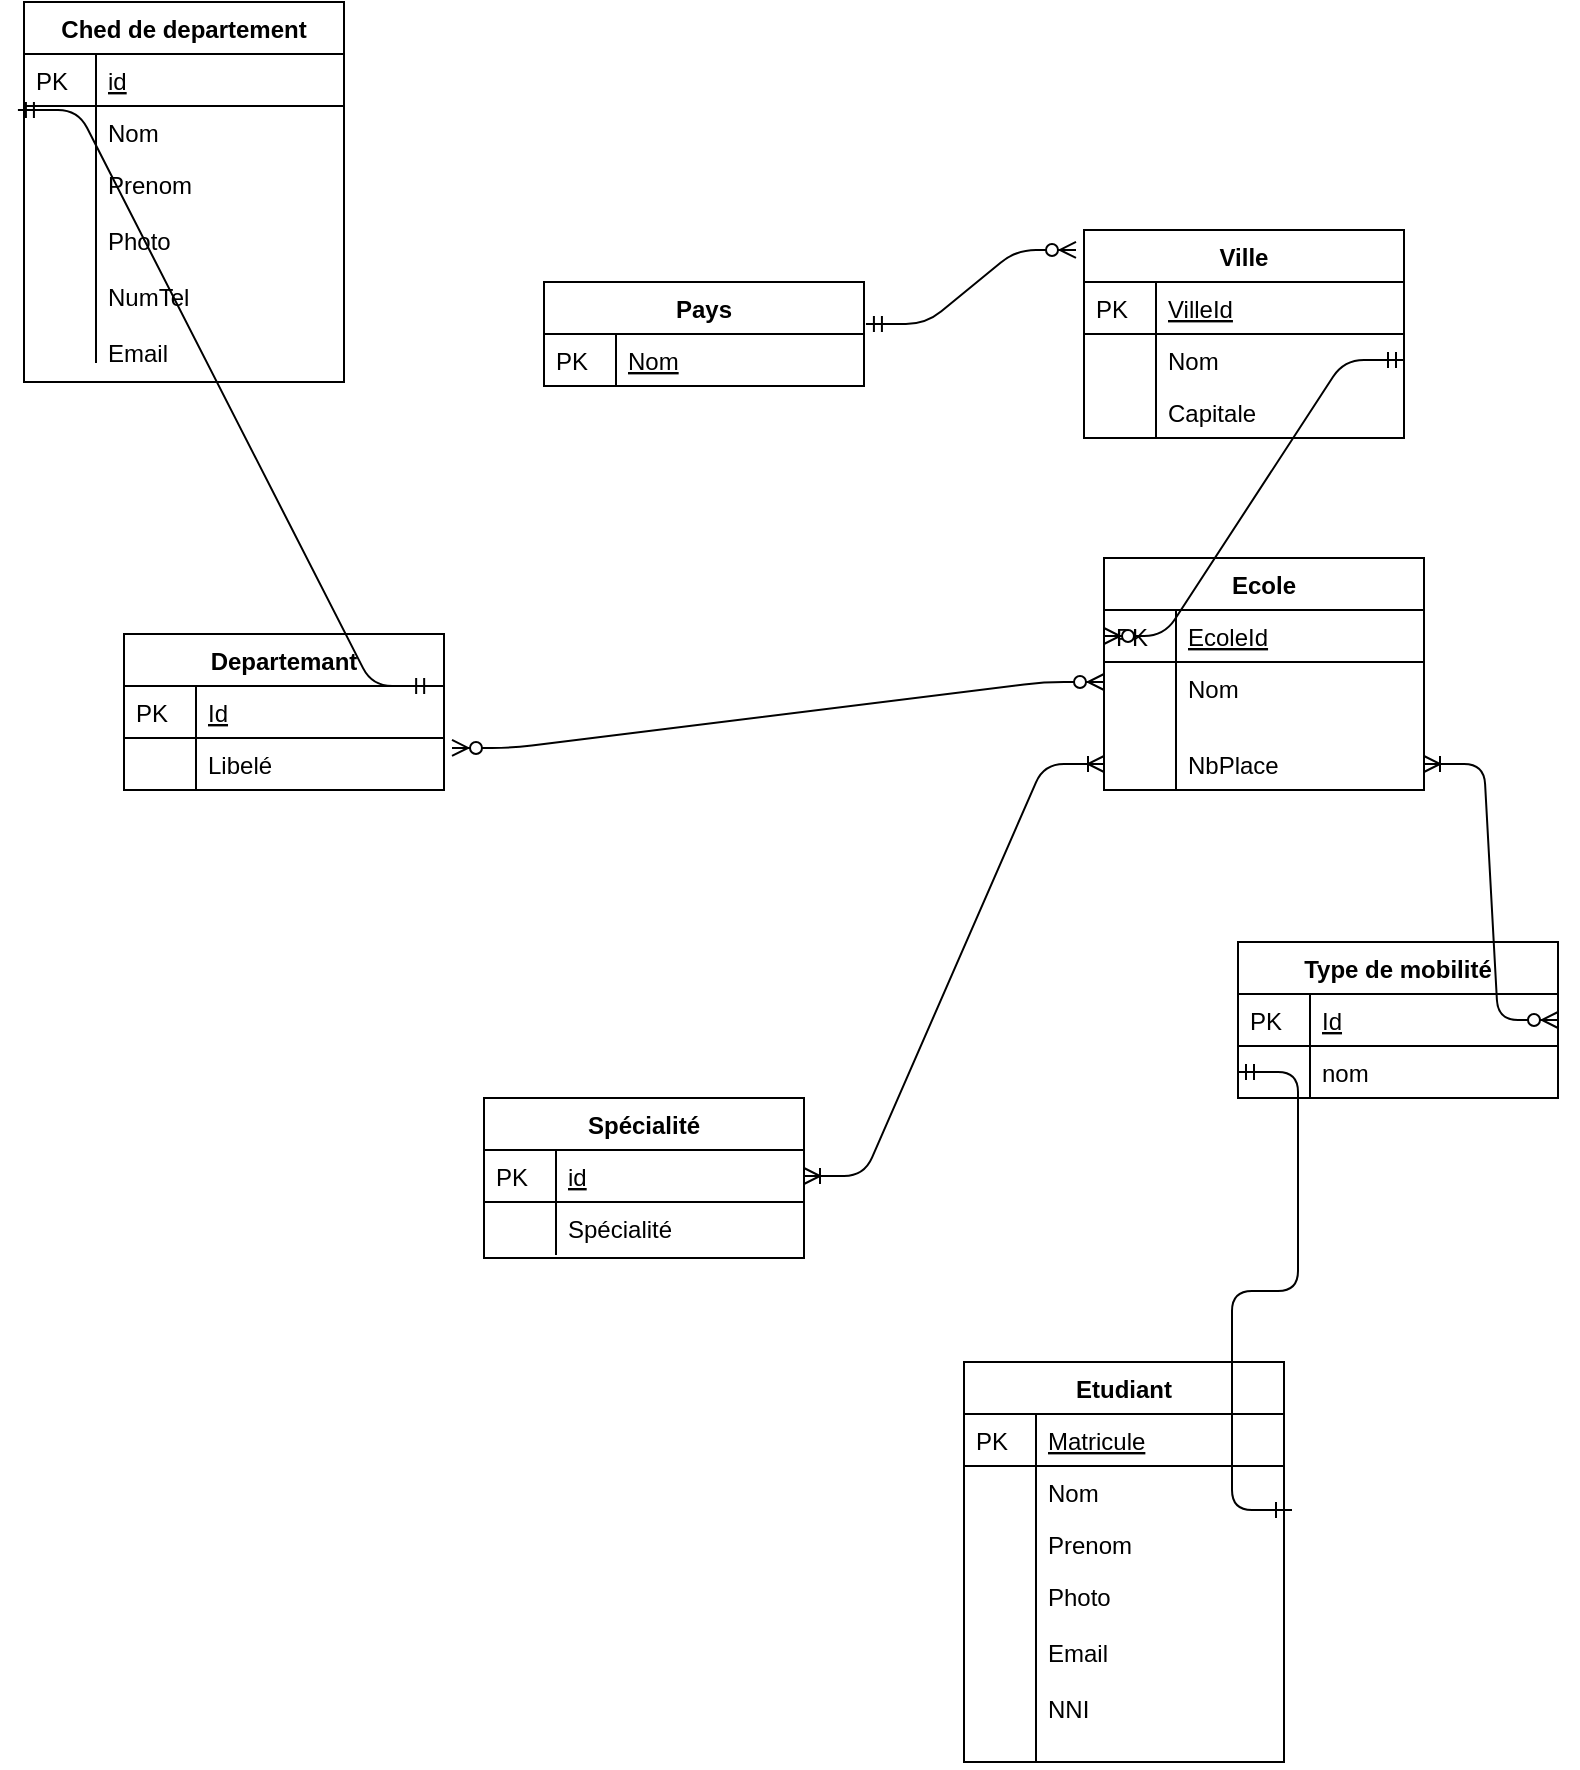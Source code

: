 <mxfile version="12.6.5" type="device"><diagram id="C5RBs43oDa-KdzZeNtuy" name="Page-1"><mxGraphModel dx="1020" dy="1682" grid="1" gridSize="10" guides="1" tooltips="1" connect="1" arrows="1" fold="1" page="1" pageScale="1" pageWidth="827" pageHeight="1169" math="0" shadow="0"><root><mxCell id="WIyWlLk6GJQsqaUBKTNV-0"/><mxCell id="WIyWlLk6GJQsqaUBKTNV-1" parent="WIyWlLk6GJQsqaUBKTNV-0"/><mxCell id="zkfFHV4jXpPFQw0GAbJ--51" value="Ecole" style="swimlane;fontStyle=1;childLayout=stackLayout;horizontal=1;startSize=26;horizontalStack=0;resizeParent=1;resizeLast=0;collapsible=1;marginBottom=0;rounded=0;shadow=0;strokeWidth=1;" parent="WIyWlLk6GJQsqaUBKTNV-1" vertex="1"><mxGeometry x="600" y="38" width="160" height="116" as="geometry"><mxRectangle x="20" y="80" width="160" height="26" as="alternateBounds"/></mxGeometry></mxCell><mxCell id="zkfFHV4jXpPFQw0GAbJ--52" value="EcoleId" style="shape=partialRectangle;top=0;left=0;right=0;bottom=1;align=left;verticalAlign=top;fillColor=none;spacingLeft=40;spacingRight=4;overflow=hidden;rotatable=0;points=[[0,0.5],[1,0.5]];portConstraint=eastwest;dropTarget=0;rounded=0;shadow=0;strokeWidth=1;fontStyle=4" parent="zkfFHV4jXpPFQw0GAbJ--51" vertex="1"><mxGeometry y="26" width="160" height="26" as="geometry"/></mxCell><mxCell id="zkfFHV4jXpPFQw0GAbJ--53" value="PK" style="shape=partialRectangle;top=0;left=0;bottom=0;fillColor=none;align=left;verticalAlign=top;spacingLeft=4;spacingRight=4;overflow=hidden;rotatable=0;points=[];portConstraint=eastwest;part=1;" parent="zkfFHV4jXpPFQw0GAbJ--52" vertex="1" connectable="0"><mxGeometry width="36" height="26" as="geometry"/></mxCell><mxCell id="zkfFHV4jXpPFQw0GAbJ--54" value="Nom" style="shape=partialRectangle;top=0;left=0;right=0;bottom=0;align=left;verticalAlign=top;fillColor=none;spacingLeft=40;spacingRight=4;overflow=hidden;rotatable=0;points=[[0,0.5],[1,0.5]];portConstraint=eastwest;dropTarget=0;rounded=0;shadow=0;strokeWidth=1;" parent="zkfFHV4jXpPFQw0GAbJ--51" vertex="1"><mxGeometry y="52" width="160" height="38" as="geometry"/></mxCell><mxCell id="zkfFHV4jXpPFQw0GAbJ--55" value="" style="shape=partialRectangle;top=0;left=0;bottom=0;fillColor=none;align=left;verticalAlign=top;spacingLeft=4;spacingRight=4;overflow=hidden;rotatable=0;points=[];portConstraint=eastwest;part=1;" parent="zkfFHV4jXpPFQw0GAbJ--54" vertex="1" connectable="0"><mxGeometry width="36" height="38" as="geometry"/></mxCell><mxCell id="7byKUM1wT1G3koRPXI8W-51" value="NbPlace" style="shape=partialRectangle;top=0;left=0;right=0;bottom=0;align=left;verticalAlign=top;fillColor=none;spacingLeft=40;spacingRight=4;overflow=hidden;rotatable=0;points=[[0,0.5],[1,0.5]];portConstraint=eastwest;dropTarget=0;rounded=0;shadow=0;strokeWidth=1;" vertex="1" parent="zkfFHV4jXpPFQw0GAbJ--51"><mxGeometry y="90" width="160" height="26" as="geometry"/></mxCell><mxCell id="7byKUM1wT1G3koRPXI8W-52" value="" style="shape=partialRectangle;top=0;left=0;bottom=0;fillColor=none;align=left;verticalAlign=top;spacingLeft=4;spacingRight=4;overflow=hidden;rotatable=0;points=[];portConstraint=eastwest;part=1;" vertex="1" connectable="0" parent="7byKUM1wT1G3koRPXI8W-51"><mxGeometry width="36" height="26" as="geometry"/></mxCell><mxCell id="zkfFHV4jXpPFQw0GAbJ--64" value="Spécialité" style="swimlane;fontStyle=1;childLayout=stackLayout;horizontal=1;startSize=26;horizontalStack=0;resizeParent=1;resizeLast=0;collapsible=1;marginBottom=0;rounded=0;shadow=0;strokeWidth=1;" parent="WIyWlLk6GJQsqaUBKTNV-1" vertex="1"><mxGeometry x="290" y="308" width="160" height="80" as="geometry"><mxRectangle x="400" y="310" width="160" height="26" as="alternateBounds"/></mxGeometry></mxCell><mxCell id="zkfFHV4jXpPFQw0GAbJ--65" value="id" style="shape=partialRectangle;top=0;left=0;right=0;bottom=1;align=left;verticalAlign=top;fillColor=none;spacingLeft=40;spacingRight=4;overflow=hidden;rotatable=0;points=[[0,0.5],[1,0.5]];portConstraint=eastwest;dropTarget=0;rounded=0;shadow=0;strokeWidth=1;fontStyle=4" parent="zkfFHV4jXpPFQw0GAbJ--64" vertex="1"><mxGeometry y="26" width="160" height="26" as="geometry"/></mxCell><mxCell id="zkfFHV4jXpPFQw0GAbJ--66" value="PK" style="shape=partialRectangle;top=0;left=0;bottom=0;fillColor=none;align=left;verticalAlign=top;spacingLeft=4;spacingRight=4;overflow=hidden;rotatable=0;points=[];portConstraint=eastwest;part=1;" parent="zkfFHV4jXpPFQw0GAbJ--65" vertex="1" connectable="0"><mxGeometry width="36" height="26" as="geometry"/></mxCell><mxCell id="zkfFHV4jXpPFQw0GAbJ--67" value="Spécialité" style="shape=partialRectangle;top=0;left=0;right=0;bottom=0;align=left;verticalAlign=top;fillColor=none;spacingLeft=40;spacingRight=4;overflow=hidden;rotatable=0;points=[[0,0.5],[1,0.5]];portConstraint=eastwest;dropTarget=0;rounded=0;shadow=0;strokeWidth=1;" parent="zkfFHV4jXpPFQw0GAbJ--64" vertex="1"><mxGeometry y="52" width="160" height="26" as="geometry"/></mxCell><mxCell id="zkfFHV4jXpPFQw0GAbJ--68" value="" style="shape=partialRectangle;top=0;left=0;bottom=0;fillColor=none;align=left;verticalAlign=top;spacingLeft=4;spacingRight=4;overflow=hidden;rotatable=0;points=[];portConstraint=eastwest;part=1;" parent="zkfFHV4jXpPFQw0GAbJ--67" vertex="1" connectable="0"><mxGeometry width="36" height="26" as="geometry"/></mxCell><mxCell id="7byKUM1wT1G3koRPXI8W-0" value="Pays" style="swimlane;fontStyle=1;childLayout=stackLayout;horizontal=1;startSize=26;horizontalStack=0;resizeParent=1;resizeLast=0;collapsible=1;marginBottom=0;rounded=0;shadow=0;strokeWidth=1;" vertex="1" parent="WIyWlLk6GJQsqaUBKTNV-1"><mxGeometry x="320" y="-100" width="160" height="52" as="geometry"><mxRectangle x="260" y="80" width="160" height="26" as="alternateBounds"/></mxGeometry></mxCell><mxCell id="7byKUM1wT1G3koRPXI8W-1" value="Nom" style="shape=partialRectangle;top=0;left=0;right=0;bottom=1;align=left;verticalAlign=top;fillColor=none;spacingLeft=40;spacingRight=4;overflow=hidden;rotatable=0;points=[[0,0.5],[1,0.5]];portConstraint=eastwest;dropTarget=0;rounded=0;shadow=0;strokeWidth=1;fontStyle=4" vertex="1" parent="7byKUM1wT1G3koRPXI8W-0"><mxGeometry y="26" width="160" height="26" as="geometry"/></mxCell><mxCell id="7byKUM1wT1G3koRPXI8W-2" value="PK" style="shape=partialRectangle;top=0;left=0;bottom=0;fillColor=none;align=left;verticalAlign=top;spacingLeft=4;spacingRight=4;overflow=hidden;rotatable=0;points=[];portConstraint=eastwest;part=1;" vertex="1" connectable="0" parent="7byKUM1wT1G3koRPXI8W-1"><mxGeometry width="36" height="26" as="geometry"/></mxCell><mxCell id="7byKUM1wT1G3koRPXI8W-14" value="Ville" style="swimlane;fontStyle=1;childLayout=stackLayout;horizontal=1;startSize=26;horizontalStack=0;resizeParent=1;resizeLast=0;collapsible=1;marginBottom=0;rounded=0;shadow=0;strokeWidth=1;" vertex="1" parent="WIyWlLk6GJQsqaUBKTNV-1"><mxGeometry x="590" y="-126" width="160" height="104" as="geometry"><mxRectangle x="260" y="80" width="160" height="26" as="alternateBounds"/></mxGeometry></mxCell><mxCell id="7byKUM1wT1G3koRPXI8W-15" value="VilleId" style="shape=partialRectangle;top=0;left=0;right=0;bottom=1;align=left;verticalAlign=top;fillColor=none;spacingLeft=40;spacingRight=4;overflow=hidden;rotatable=0;points=[[0,0.5],[1,0.5]];portConstraint=eastwest;dropTarget=0;rounded=0;shadow=0;strokeWidth=1;fontStyle=4" vertex="1" parent="7byKUM1wT1G3koRPXI8W-14"><mxGeometry y="26" width="160" height="26" as="geometry"/></mxCell><mxCell id="7byKUM1wT1G3koRPXI8W-16" value="PK" style="shape=partialRectangle;top=0;left=0;bottom=0;fillColor=none;align=left;verticalAlign=top;spacingLeft=4;spacingRight=4;overflow=hidden;rotatable=0;points=[];portConstraint=eastwest;part=1;" vertex="1" connectable="0" parent="7byKUM1wT1G3koRPXI8W-15"><mxGeometry width="36" height="26" as="geometry"/></mxCell><mxCell id="7byKUM1wT1G3koRPXI8W-17" value="Nom" style="shape=partialRectangle;top=0;left=0;right=0;bottom=0;align=left;verticalAlign=top;fillColor=none;spacingLeft=40;spacingRight=4;overflow=hidden;rotatable=0;points=[[0,0.5],[1,0.5]];portConstraint=eastwest;dropTarget=0;rounded=0;shadow=0;strokeWidth=1;" vertex="1" parent="7byKUM1wT1G3koRPXI8W-14"><mxGeometry y="52" width="160" height="26" as="geometry"/></mxCell><mxCell id="7byKUM1wT1G3koRPXI8W-18" value="" style="shape=partialRectangle;top=0;left=0;bottom=0;fillColor=none;align=left;verticalAlign=top;spacingLeft=4;spacingRight=4;overflow=hidden;rotatable=0;points=[];portConstraint=eastwest;part=1;" vertex="1" connectable="0" parent="7byKUM1wT1G3koRPXI8W-17"><mxGeometry width="36" height="26" as="geometry"/></mxCell><mxCell id="7byKUM1wT1G3koRPXI8W-19" value="Capitale" style="shape=partialRectangle;top=0;left=0;right=0;bottom=0;align=left;verticalAlign=top;fillColor=none;spacingLeft=40;spacingRight=4;overflow=hidden;rotatable=0;points=[[0,0.5],[1,0.5]];portConstraint=eastwest;dropTarget=0;rounded=0;shadow=0;strokeWidth=1;" vertex="1" parent="7byKUM1wT1G3koRPXI8W-14"><mxGeometry y="78" width="160" height="26" as="geometry"/></mxCell><mxCell id="7byKUM1wT1G3koRPXI8W-20" value="" style="shape=partialRectangle;top=0;left=0;bottom=0;fillColor=none;align=left;verticalAlign=top;spacingLeft=4;spacingRight=4;overflow=hidden;rotatable=0;points=[];portConstraint=eastwest;part=1;" vertex="1" connectable="0" parent="7byKUM1wT1G3koRPXI8W-19"><mxGeometry width="36" height="26" as="geometry"/></mxCell><mxCell id="7byKUM1wT1G3koRPXI8W-21" value="Ched de departement" style="swimlane;fontStyle=1;childLayout=stackLayout;horizontal=1;startSize=26;horizontalStack=0;resizeParent=1;resizeLast=0;collapsible=1;marginBottom=0;rounded=0;shadow=0;strokeWidth=1;" vertex="1" parent="WIyWlLk6GJQsqaUBKTNV-1"><mxGeometry x="60" y="-240" width="160" height="190" as="geometry"><mxRectangle x="260" y="80" width="160" height="26" as="alternateBounds"/></mxGeometry></mxCell><mxCell id="7byKUM1wT1G3koRPXI8W-22" value="id" style="shape=partialRectangle;top=0;left=0;right=0;bottom=1;align=left;verticalAlign=top;fillColor=none;spacingLeft=40;spacingRight=4;overflow=hidden;rotatable=0;points=[[0,0.5],[1,0.5]];portConstraint=eastwest;dropTarget=0;rounded=0;shadow=0;strokeWidth=1;fontStyle=4" vertex="1" parent="7byKUM1wT1G3koRPXI8W-21"><mxGeometry y="26" width="160" height="26" as="geometry"/></mxCell><mxCell id="7byKUM1wT1G3koRPXI8W-23" value="PK" style="shape=partialRectangle;top=0;left=0;bottom=0;fillColor=none;align=left;verticalAlign=top;spacingLeft=4;spacingRight=4;overflow=hidden;rotatable=0;points=[];portConstraint=eastwest;part=1;" vertex="1" connectable="0" parent="7byKUM1wT1G3koRPXI8W-22"><mxGeometry width="36" height="26" as="geometry"/></mxCell><mxCell id="7byKUM1wT1G3koRPXI8W-24" value="Nom" style="shape=partialRectangle;top=0;left=0;right=0;bottom=0;align=left;verticalAlign=top;fillColor=none;spacingLeft=40;spacingRight=4;overflow=hidden;rotatable=0;points=[[0,0.5],[1,0.5]];portConstraint=eastwest;dropTarget=0;rounded=0;shadow=0;strokeWidth=1;" vertex="1" parent="7byKUM1wT1G3koRPXI8W-21"><mxGeometry y="52" width="160" height="26" as="geometry"/></mxCell><mxCell id="7byKUM1wT1G3koRPXI8W-25" value="" style="shape=partialRectangle;top=0;left=0;bottom=0;fillColor=none;align=left;verticalAlign=top;spacingLeft=4;spacingRight=4;overflow=hidden;rotatable=0;points=[];portConstraint=eastwest;part=1;" vertex="1" connectable="0" parent="7byKUM1wT1G3koRPXI8W-24"><mxGeometry width="36" height="26" as="geometry"/></mxCell><mxCell id="7byKUM1wT1G3koRPXI8W-26" value="Prenom&#10;&#10;Photo&#10;&#10;NumTel&#10;&#10;Email&#10;" style="shape=partialRectangle;top=0;left=0;right=0;bottom=0;align=left;verticalAlign=top;fillColor=none;spacingLeft=40;spacingRight=4;overflow=hidden;rotatable=0;points=[[0,0.5],[1,0.5]];portConstraint=eastwest;dropTarget=0;rounded=0;shadow=0;strokeWidth=1;" vertex="1" parent="7byKUM1wT1G3koRPXI8W-21"><mxGeometry y="78" width="160" height="102" as="geometry"/></mxCell><mxCell id="7byKUM1wT1G3koRPXI8W-27" value="" style="shape=partialRectangle;top=0;left=0;bottom=0;fillColor=none;align=left;verticalAlign=top;spacingLeft=4;spacingRight=4;overflow=hidden;rotatable=0;points=[];portConstraint=eastwest;part=1;" vertex="1" connectable="0" parent="7byKUM1wT1G3koRPXI8W-26"><mxGeometry width="36" height="102.0" as="geometry"/></mxCell><mxCell id="7byKUM1wT1G3koRPXI8W-28" value="Etudiant" style="swimlane;fontStyle=1;childLayout=stackLayout;horizontal=1;startSize=26;horizontalStack=0;resizeParent=1;resizeLast=0;collapsible=1;marginBottom=0;rounded=0;shadow=0;strokeWidth=1;" vertex="1" parent="WIyWlLk6GJQsqaUBKTNV-1"><mxGeometry x="530" y="440" width="160" height="200" as="geometry"><mxRectangle x="260" y="80" width="160" height="26" as="alternateBounds"/></mxGeometry></mxCell><mxCell id="7byKUM1wT1G3koRPXI8W-29" value="Matricule" style="shape=partialRectangle;top=0;left=0;right=0;bottom=1;align=left;verticalAlign=top;fillColor=none;spacingLeft=40;spacingRight=4;overflow=hidden;rotatable=0;points=[[0,0.5],[1,0.5]];portConstraint=eastwest;dropTarget=0;rounded=0;shadow=0;strokeWidth=1;fontStyle=4" vertex="1" parent="7byKUM1wT1G3koRPXI8W-28"><mxGeometry y="26" width="160" height="26" as="geometry"/></mxCell><mxCell id="7byKUM1wT1G3koRPXI8W-30" value="PK" style="shape=partialRectangle;top=0;left=0;bottom=0;fillColor=none;align=left;verticalAlign=top;spacingLeft=4;spacingRight=4;overflow=hidden;rotatable=0;points=[];portConstraint=eastwest;part=1;" vertex="1" connectable="0" parent="7byKUM1wT1G3koRPXI8W-29"><mxGeometry width="36" height="26" as="geometry"/></mxCell><mxCell id="7byKUM1wT1G3koRPXI8W-31" value="Nom" style="shape=partialRectangle;top=0;left=0;right=0;bottom=0;align=left;verticalAlign=top;fillColor=none;spacingLeft=40;spacingRight=4;overflow=hidden;rotatable=0;points=[[0,0.5],[1,0.5]];portConstraint=eastwest;dropTarget=0;rounded=0;shadow=0;strokeWidth=1;" vertex="1" parent="7byKUM1wT1G3koRPXI8W-28"><mxGeometry y="52" width="160" height="26" as="geometry"/></mxCell><mxCell id="7byKUM1wT1G3koRPXI8W-32" value="" style="shape=partialRectangle;top=0;left=0;bottom=0;fillColor=none;align=left;verticalAlign=top;spacingLeft=4;spacingRight=4;overflow=hidden;rotatable=0;points=[];portConstraint=eastwest;part=1;" vertex="1" connectable="0" parent="7byKUM1wT1G3koRPXI8W-31"><mxGeometry width="36" height="26" as="geometry"/></mxCell><mxCell id="7byKUM1wT1G3koRPXI8W-33" value="Prenom" style="shape=partialRectangle;top=0;left=0;right=0;bottom=0;align=left;verticalAlign=top;fillColor=none;spacingLeft=40;spacingRight=4;overflow=hidden;rotatable=0;points=[[0,0.5],[1,0.5]];portConstraint=eastwest;dropTarget=0;rounded=0;shadow=0;strokeWidth=1;" vertex="1" parent="7byKUM1wT1G3koRPXI8W-28"><mxGeometry y="78" width="160" height="26" as="geometry"/></mxCell><mxCell id="7byKUM1wT1G3koRPXI8W-34" value="" style="shape=partialRectangle;top=0;left=0;bottom=0;fillColor=none;align=left;verticalAlign=top;spacingLeft=4;spacingRight=4;overflow=hidden;rotatable=0;points=[];portConstraint=eastwest;part=1;" vertex="1" connectable="0" parent="7byKUM1wT1G3koRPXI8W-33"><mxGeometry width="36" height="26" as="geometry"/></mxCell><mxCell id="7byKUM1wT1G3koRPXI8W-76" value="Photo&#10;&#10;Email&#10;&#10;NNI&#10;" style="shape=partialRectangle;top=0;left=0;right=0;bottom=0;align=left;verticalAlign=top;fillColor=none;spacingLeft=40;spacingRight=4;overflow=hidden;rotatable=0;points=[[0,0.5],[1,0.5]];portConstraint=eastwest;dropTarget=0;rounded=0;shadow=0;strokeWidth=1;" vertex="1" parent="7byKUM1wT1G3koRPXI8W-28"><mxGeometry y="104" width="160" height="96" as="geometry"/></mxCell><mxCell id="7byKUM1wT1G3koRPXI8W-77" value="" style="shape=partialRectangle;top=0;left=0;bottom=0;fillColor=none;align=left;verticalAlign=top;spacingLeft=4;spacingRight=4;overflow=hidden;rotatable=0;points=[];portConstraint=eastwest;part=1;" vertex="1" connectable="0" parent="7byKUM1wT1G3koRPXI8W-76"><mxGeometry width="36" height="96" as="geometry"/></mxCell><mxCell id="7byKUM1wT1G3koRPXI8W-35" value="Type de mobilité" style="swimlane;fontStyle=1;childLayout=stackLayout;horizontal=1;startSize=26;horizontalStack=0;resizeParent=1;resizeLast=0;collapsible=1;marginBottom=0;rounded=0;shadow=0;strokeWidth=1;" vertex="1" parent="WIyWlLk6GJQsqaUBKTNV-1"><mxGeometry x="667" y="230" width="160" height="78" as="geometry"><mxRectangle x="260" y="80" width="160" height="26" as="alternateBounds"/></mxGeometry></mxCell><mxCell id="7byKUM1wT1G3koRPXI8W-36" value="Id" style="shape=partialRectangle;top=0;left=0;right=0;bottom=1;align=left;verticalAlign=top;fillColor=none;spacingLeft=40;spacingRight=4;overflow=hidden;rotatable=0;points=[[0,0.5],[1,0.5]];portConstraint=eastwest;dropTarget=0;rounded=0;shadow=0;strokeWidth=1;fontStyle=4" vertex="1" parent="7byKUM1wT1G3koRPXI8W-35"><mxGeometry y="26" width="160" height="26" as="geometry"/></mxCell><mxCell id="7byKUM1wT1G3koRPXI8W-37" value="PK" style="shape=partialRectangle;top=0;left=0;bottom=0;fillColor=none;align=left;verticalAlign=top;spacingLeft=4;spacingRight=4;overflow=hidden;rotatable=0;points=[];portConstraint=eastwest;part=1;" vertex="1" connectable="0" parent="7byKUM1wT1G3koRPXI8W-36"><mxGeometry width="36" height="26" as="geometry"/></mxCell><mxCell id="7byKUM1wT1G3koRPXI8W-38" value="nom" style="shape=partialRectangle;top=0;left=0;right=0;bottom=0;align=left;verticalAlign=top;fillColor=none;spacingLeft=40;spacingRight=4;overflow=hidden;rotatable=0;points=[[0,0.5],[1,0.5]];portConstraint=eastwest;dropTarget=0;rounded=0;shadow=0;strokeWidth=1;" vertex="1" parent="7byKUM1wT1G3koRPXI8W-35"><mxGeometry y="52" width="160" height="26" as="geometry"/></mxCell><mxCell id="7byKUM1wT1G3koRPXI8W-39" value="" style="shape=partialRectangle;top=0;left=0;bottom=0;fillColor=none;align=left;verticalAlign=top;spacingLeft=4;spacingRight=4;overflow=hidden;rotatable=0;points=[];portConstraint=eastwest;part=1;" vertex="1" connectable="0" parent="7byKUM1wT1G3koRPXI8W-38"><mxGeometry width="36" height="26" as="geometry"/></mxCell><mxCell id="7byKUM1wT1G3koRPXI8W-53" value="Departemant" style="swimlane;fontStyle=1;childLayout=stackLayout;horizontal=1;startSize=26;horizontalStack=0;resizeParent=1;resizeLast=0;collapsible=1;marginBottom=0;rounded=0;shadow=0;strokeWidth=1;" vertex="1" parent="WIyWlLk6GJQsqaUBKTNV-1"><mxGeometry x="110" y="76" width="160" height="78" as="geometry"><mxRectangle x="260" y="80" width="160" height="26" as="alternateBounds"/></mxGeometry></mxCell><mxCell id="7byKUM1wT1G3koRPXI8W-54" value="Id" style="shape=partialRectangle;top=0;left=0;right=0;bottom=1;align=left;verticalAlign=top;fillColor=none;spacingLeft=40;spacingRight=4;overflow=hidden;rotatable=0;points=[[0,0.5],[1,0.5]];portConstraint=eastwest;dropTarget=0;rounded=0;shadow=0;strokeWidth=1;fontStyle=4" vertex="1" parent="7byKUM1wT1G3koRPXI8W-53"><mxGeometry y="26" width="160" height="26" as="geometry"/></mxCell><mxCell id="7byKUM1wT1G3koRPXI8W-55" value="PK" style="shape=partialRectangle;top=0;left=0;bottom=0;fillColor=none;align=left;verticalAlign=top;spacingLeft=4;spacingRight=4;overflow=hidden;rotatable=0;points=[];portConstraint=eastwest;part=1;" vertex="1" connectable="0" parent="7byKUM1wT1G3koRPXI8W-54"><mxGeometry width="36" height="26" as="geometry"/></mxCell><mxCell id="7byKUM1wT1G3koRPXI8W-56" value="Libelé" style="shape=partialRectangle;top=0;left=0;right=0;bottom=0;align=left;verticalAlign=top;fillColor=none;spacingLeft=40;spacingRight=4;overflow=hidden;rotatable=0;points=[[0,0.5],[1,0.5]];portConstraint=eastwest;dropTarget=0;rounded=0;shadow=0;strokeWidth=1;" vertex="1" parent="7byKUM1wT1G3koRPXI8W-53"><mxGeometry y="52" width="160" height="26" as="geometry"/></mxCell><mxCell id="7byKUM1wT1G3koRPXI8W-57" value="" style="shape=partialRectangle;top=0;left=0;bottom=0;fillColor=none;align=left;verticalAlign=top;spacingLeft=4;spacingRight=4;overflow=hidden;rotatable=0;points=[];portConstraint=eastwest;part=1;" vertex="1" connectable="0" parent="7byKUM1wT1G3koRPXI8W-56"><mxGeometry width="36" height="26" as="geometry"/></mxCell><mxCell id="7byKUM1wT1G3koRPXI8W-59" value="" style="edgeStyle=entityRelationEdgeStyle;fontSize=12;html=1;endArrow=ERzeroToMany;startArrow=ERmandOne;entryX=-0.025;entryY=0.096;entryDx=0;entryDy=0;entryPerimeter=0;exitX=1.006;exitY=-0.192;exitDx=0;exitDy=0;exitPerimeter=0;" edge="1" parent="WIyWlLk6GJQsqaUBKTNV-1" source="7byKUM1wT1G3koRPXI8W-1" target="7byKUM1wT1G3koRPXI8W-14"><mxGeometry width="100" height="100" relative="1" as="geometry"><mxPoint x="480" y="-60" as="sourcePoint"/><mxPoint x="580" y="-160" as="targetPoint"/></mxGeometry></mxCell><mxCell id="7byKUM1wT1G3koRPXI8W-62" value="" style="edgeStyle=entityRelationEdgeStyle;fontSize=12;html=1;endArrow=ERzeroToMany;startArrow=ERmandOne;entryX=0;entryY=0.5;entryDx=0;entryDy=0;exitX=1;exitY=0.5;exitDx=0;exitDy=0;" edge="1" parent="WIyWlLk6GJQsqaUBKTNV-1" source="7byKUM1wT1G3koRPXI8W-17" target="zkfFHV4jXpPFQw0GAbJ--52"><mxGeometry width="100" height="100" relative="1" as="geometry"><mxPoint x="230" y="120" as="sourcePoint"/><mxPoint x="330" y="20" as="targetPoint"/></mxGeometry></mxCell><mxCell id="7byKUM1wT1G3koRPXI8W-63" value="" style="edgeStyle=entityRelationEdgeStyle;fontSize=12;html=1;endArrow=ERmandOne;startArrow=ERmandOne;exitX=0.963;exitY=0.333;exitDx=0;exitDy=0;exitPerimeter=0;entryX=-0.019;entryY=1.077;entryDx=0;entryDy=0;entryPerimeter=0;" edge="1" parent="WIyWlLk6GJQsqaUBKTNV-1" source="7byKUM1wT1G3koRPXI8W-53" target="7byKUM1wT1G3koRPXI8W-22"><mxGeometry width="100" height="100" relative="1" as="geometry"><mxPoint x="170" y="100" as="sourcePoint"/><mxPoint x="270" as="targetPoint"/></mxGeometry></mxCell><mxCell id="7byKUM1wT1G3koRPXI8W-66" value="" style="edgeStyle=entityRelationEdgeStyle;fontSize=12;html=1;endArrow=ERoneToMany;startArrow=ERoneToMany;exitX=1;exitY=0.5;exitDx=0;exitDy=0;" edge="1" parent="WIyWlLk6GJQsqaUBKTNV-1" source="zkfFHV4jXpPFQw0GAbJ--65" target="7byKUM1wT1G3koRPXI8W-51"><mxGeometry width="100" height="100" relative="1" as="geometry"><mxPoint x="500" y="117" as="sourcePoint"/><mxPoint x="600" y="17" as="targetPoint"/></mxGeometry></mxCell><mxCell id="7byKUM1wT1G3koRPXI8W-68" value="" style="edgeStyle=entityRelationEdgeStyle;fontSize=12;html=1;endArrow=ERoneToMany;startArrow=ERzeroToMany;exitX=1;exitY=0.5;exitDx=0;exitDy=0;" edge="1" parent="WIyWlLk6GJQsqaUBKTNV-1" source="7byKUM1wT1G3koRPXI8W-36" target="7byKUM1wT1G3koRPXI8W-51"><mxGeometry width="100" height="100" relative="1" as="geometry"><mxPoint x="600" y="270" as="sourcePoint"/><mxPoint x="700" y="170" as="targetPoint"/></mxGeometry></mxCell><mxCell id="7byKUM1wT1G3koRPXI8W-73" value="" style="edgeStyle=entityRelationEdgeStyle;fontSize=12;html=1;endArrow=ERmandOne;startArrow=ERmandOne;entryX=0;entryY=0.5;entryDx=0;entryDy=0;exitX=1.025;exitY=-0.154;exitDx=0;exitDy=0;exitPerimeter=0;" edge="1" parent="WIyWlLk6GJQsqaUBKTNV-1" source="7byKUM1wT1G3koRPXI8W-33" target="7byKUM1wT1G3koRPXI8W-38"><mxGeometry width="100" height="100" relative="1" as="geometry"><mxPoint x="690" y="490" as="sourcePoint"/><mxPoint x="790" y="390" as="targetPoint"/></mxGeometry></mxCell><mxCell id="7byKUM1wT1G3koRPXI8W-75" value="" style="edgeStyle=entityRelationEdgeStyle;fontSize=12;html=1;endArrow=ERzeroToMany;endFill=1;startArrow=ERzeroToMany;entryX=0;entryY=0.263;entryDx=0;entryDy=0;entryPerimeter=0;exitX=1.025;exitY=0.192;exitDx=0;exitDy=0;exitPerimeter=0;" edge="1" parent="WIyWlLk6GJQsqaUBKTNV-1" source="7byKUM1wT1G3koRPXI8W-56" target="zkfFHV4jXpPFQw0GAbJ--54"><mxGeometry width="100" height="100" relative="1" as="geometry"><mxPoint x="410" y="200" as="sourcePoint"/><mxPoint x="510" y="100" as="targetPoint"/></mxGeometry></mxCell></root></mxGraphModel></diagram></mxfile>